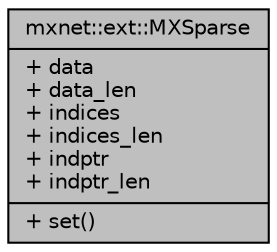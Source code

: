 digraph "mxnet::ext::MXSparse"
{
 // LATEX_PDF_SIZE
  edge [fontname="Helvetica",fontsize="10",labelfontname="Helvetica",labelfontsize="10"];
  node [fontname="Helvetica",fontsize="10",shape=record];
  Node1 [label="{mxnet::ext::MXSparse\n|+ data\l+ data_len\l+ indices\l+ indices_len\l+ indptr\l+ indptr_len\l|+ set()\l}",height=0.2,width=0.4,color="black", fillcolor="grey75", style="filled", fontcolor="black",tooltip=" "];
}
